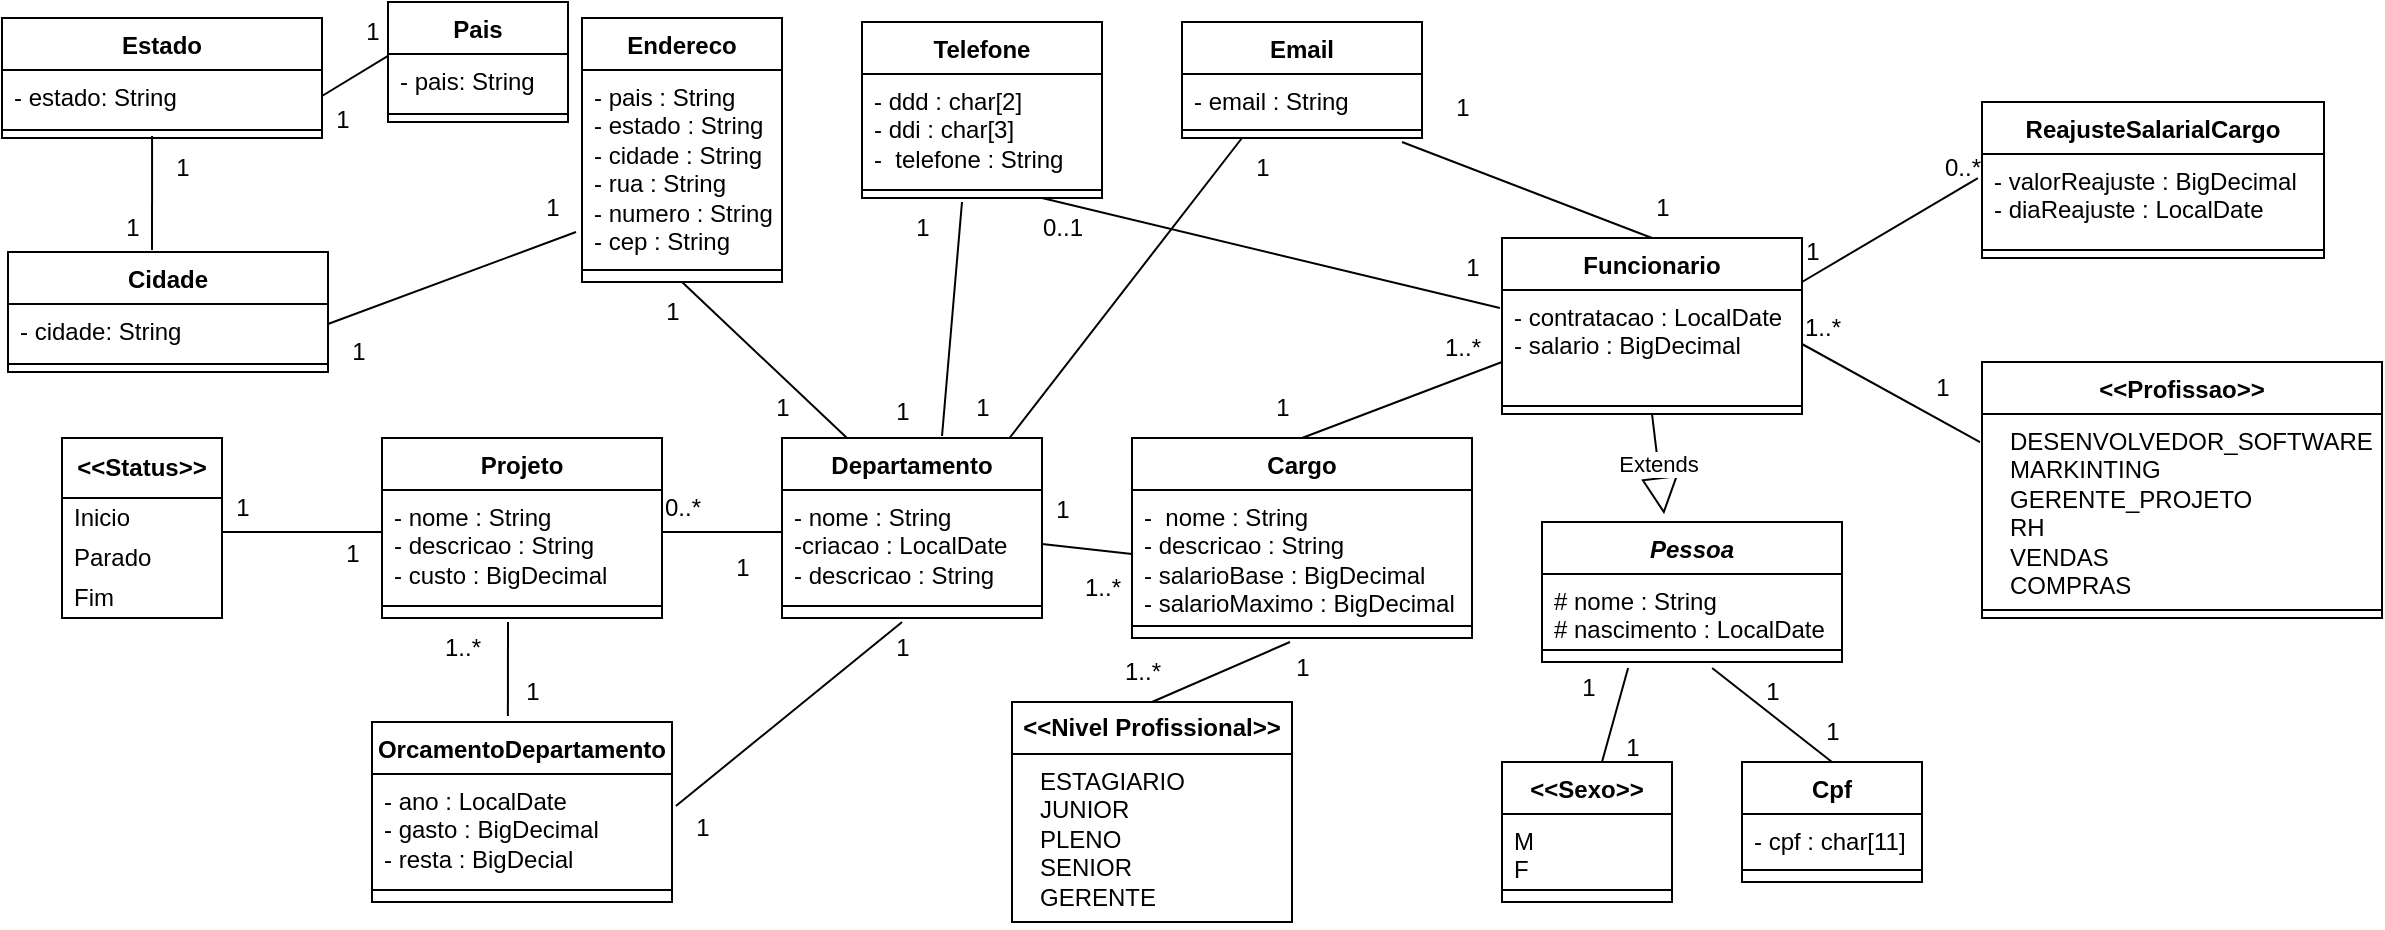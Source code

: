 <mxfile version="23.1.1" type="device">
  <diagram id="C5RBs43oDa-KdzZeNtuy" name="Page-1">
    <mxGraphModel dx="2860" dy="1603" grid="1" gridSize="10" guides="1" tooltips="1" connect="1" arrows="1" fold="1" page="1" pageScale="1" pageWidth="827" pageHeight="1169" math="0" shadow="0">
      <root>
        <mxCell id="WIyWlLk6GJQsqaUBKTNV-0" />
        <mxCell id="WIyWlLk6GJQsqaUBKTNV-1" parent="WIyWlLk6GJQsqaUBKTNV-0" />
        <mxCell id="eHexfXP3H9wMpKs3qsU0-0" value="Departamento&lt;br&gt;" style="swimlane;fontStyle=1;align=center;verticalAlign=top;childLayout=stackLayout;horizontal=1;startSize=26;horizontalStack=0;resizeParent=1;resizeParentMax=0;resizeLast=0;collapsible=1;marginBottom=0;whiteSpace=wrap;html=1;" parent="WIyWlLk6GJQsqaUBKTNV-1" vertex="1">
          <mxGeometry x="-440" y="-42" width="130" height="90" as="geometry" />
        </mxCell>
        <mxCell id="eHexfXP3H9wMpKs3qsU0-1" value="- nome : String&lt;br&gt;-criacao : LocalDate&lt;br&gt;- descricao : String" style="text;strokeColor=none;fillColor=none;align=left;verticalAlign=top;spacingLeft=4;spacingRight=4;overflow=hidden;rotatable=0;points=[[0,0.5],[1,0.5]];portConstraint=eastwest;whiteSpace=wrap;html=1;" parent="eHexfXP3H9wMpKs3qsU0-0" vertex="1">
          <mxGeometry y="26" width="130" height="54" as="geometry" />
        </mxCell>
        <mxCell id="eHexfXP3H9wMpKs3qsU0-2" value="" style="line;strokeWidth=1;fillColor=none;align=left;verticalAlign=middle;spacingTop=-1;spacingLeft=3;spacingRight=3;rotatable=0;labelPosition=right;points=[];portConstraint=eastwest;strokeColor=inherit;" parent="eHexfXP3H9wMpKs3qsU0-0" vertex="1">
          <mxGeometry y="80" width="130" height="8" as="geometry" />
        </mxCell>
        <mxCell id="eHexfXP3H9wMpKs3qsU0-3" value="+ method(type): type" style="text;strokeColor=none;fillColor=none;align=left;verticalAlign=top;spacingLeft=4;spacingRight=4;overflow=hidden;rotatable=0;points=[[0,0.5],[1,0.5]];portConstraint=eastwest;whiteSpace=wrap;html=1;" parent="eHexfXP3H9wMpKs3qsU0-0" vertex="1">
          <mxGeometry y="88" width="130" height="2" as="geometry" />
        </mxCell>
        <mxCell id="eHexfXP3H9wMpKs3qsU0-4" value="Endereco&lt;br&gt;" style="swimlane;fontStyle=1;align=center;verticalAlign=top;childLayout=stackLayout;horizontal=1;startSize=26;horizontalStack=0;resizeParent=1;resizeParentMax=0;resizeLast=0;collapsible=1;marginBottom=0;whiteSpace=wrap;html=1;" parent="WIyWlLk6GJQsqaUBKTNV-1" vertex="1">
          <mxGeometry x="-540" y="-252" width="100" height="132" as="geometry" />
        </mxCell>
        <mxCell id="eHexfXP3H9wMpKs3qsU0-5" value="- pais : String&lt;br&gt;- estado : String&lt;br&gt;- cidade : String&lt;br&gt;- rua : String&lt;br&gt;- numero : String&lt;br&gt;- cep : String" style="text;strokeColor=none;fillColor=none;align=left;verticalAlign=top;spacingLeft=4;spacingRight=4;overflow=hidden;rotatable=0;points=[[0,0.5],[1,0.5]];portConstraint=eastwest;whiteSpace=wrap;html=1;" parent="eHexfXP3H9wMpKs3qsU0-4" vertex="1">
          <mxGeometry y="26" width="100" height="96" as="geometry" />
        </mxCell>
        <mxCell id="eHexfXP3H9wMpKs3qsU0-6" value="" style="line;strokeWidth=1;fillColor=none;align=left;verticalAlign=middle;spacingTop=-1;spacingLeft=3;spacingRight=3;rotatable=0;labelPosition=right;points=[];portConstraint=eastwest;strokeColor=inherit;" parent="eHexfXP3H9wMpKs3qsU0-4" vertex="1">
          <mxGeometry y="122" width="100" height="8" as="geometry" />
        </mxCell>
        <mxCell id="eHexfXP3H9wMpKs3qsU0-7" value="+ method(type): type" style="text;strokeColor=none;fillColor=none;align=left;verticalAlign=top;spacingLeft=4;spacingRight=4;overflow=hidden;rotatable=0;points=[[0,0.5],[1,0.5]];portConstraint=eastwest;whiteSpace=wrap;html=1;" parent="eHexfXP3H9wMpKs3qsU0-4" vertex="1">
          <mxGeometry y="130" width="100" height="2" as="geometry" />
        </mxCell>
        <mxCell id="eHexfXP3H9wMpKs3qsU0-8" value="OrcamentoDepartamento" style="swimlane;fontStyle=1;align=center;verticalAlign=top;childLayout=stackLayout;horizontal=1;startSize=26;horizontalStack=0;resizeParent=1;resizeParentMax=0;resizeLast=0;collapsible=1;marginBottom=0;whiteSpace=wrap;html=1;" parent="WIyWlLk6GJQsqaUBKTNV-1" vertex="1">
          <mxGeometry x="-645" y="100" width="150" height="90" as="geometry" />
        </mxCell>
        <mxCell id="eHexfXP3H9wMpKs3qsU0-9" value="- ano : LocalDate&lt;br&gt;- gasto : BigDecimal&lt;br&gt;- resta : BigDecial" style="text;strokeColor=none;fillColor=none;align=left;verticalAlign=top;spacingLeft=4;spacingRight=4;overflow=hidden;rotatable=0;points=[[0,0.5],[1,0.5]];portConstraint=eastwest;whiteSpace=wrap;html=1;" parent="eHexfXP3H9wMpKs3qsU0-8" vertex="1">
          <mxGeometry y="26" width="150" height="54" as="geometry" />
        </mxCell>
        <mxCell id="eHexfXP3H9wMpKs3qsU0-10" value="" style="line;strokeWidth=1;fillColor=none;align=left;verticalAlign=middle;spacingTop=-1;spacingLeft=3;spacingRight=3;rotatable=0;labelPosition=right;points=[];portConstraint=eastwest;strokeColor=inherit;" parent="eHexfXP3H9wMpKs3qsU0-8" vertex="1">
          <mxGeometry y="80" width="150" height="8" as="geometry" />
        </mxCell>
        <mxCell id="eHexfXP3H9wMpKs3qsU0-11" value="+ method(type): type" style="text;strokeColor=none;fillColor=none;align=left;verticalAlign=top;spacingLeft=4;spacingRight=4;overflow=hidden;rotatable=0;points=[[0,0.5],[1,0.5]];portConstraint=eastwest;whiteSpace=wrap;html=1;" parent="eHexfXP3H9wMpKs3qsU0-8" vertex="1">
          <mxGeometry y="88" width="150" height="2" as="geometry" />
        </mxCell>
        <mxCell id="eHexfXP3H9wMpKs3qsU0-16" value="Projeto" style="swimlane;fontStyle=1;align=center;verticalAlign=top;childLayout=stackLayout;horizontal=1;startSize=26;horizontalStack=0;resizeParent=1;resizeParentMax=0;resizeLast=0;collapsible=1;marginBottom=0;whiteSpace=wrap;html=1;" parent="WIyWlLk6GJQsqaUBKTNV-1" vertex="1">
          <mxGeometry x="-640" y="-42" width="140" height="90" as="geometry" />
        </mxCell>
        <mxCell id="eHexfXP3H9wMpKs3qsU0-17" value="- nome : String&lt;br&gt;- descricao : String&lt;br&gt;- custo : BigDecimal" style="text;strokeColor=none;fillColor=none;align=left;verticalAlign=top;spacingLeft=4;spacingRight=4;overflow=hidden;rotatable=0;points=[[0,0.5],[1,0.5]];portConstraint=eastwest;whiteSpace=wrap;html=1;" parent="eHexfXP3H9wMpKs3qsU0-16" vertex="1">
          <mxGeometry y="26" width="140" height="54" as="geometry" />
        </mxCell>
        <mxCell id="eHexfXP3H9wMpKs3qsU0-18" value="" style="line;strokeWidth=1;fillColor=none;align=left;verticalAlign=middle;spacingTop=-1;spacingLeft=3;spacingRight=3;rotatable=0;labelPosition=right;points=[];portConstraint=eastwest;strokeColor=inherit;" parent="eHexfXP3H9wMpKs3qsU0-16" vertex="1">
          <mxGeometry y="80" width="140" height="8" as="geometry" />
        </mxCell>
        <mxCell id="eHexfXP3H9wMpKs3qsU0-19" value="+ method(type): type" style="text;strokeColor=none;fillColor=none;align=left;verticalAlign=top;spacingLeft=4;spacingRight=4;overflow=hidden;rotatable=0;points=[[0,0.5],[1,0.5]];portConstraint=eastwest;whiteSpace=wrap;html=1;" parent="eHexfXP3H9wMpKs3qsU0-16" vertex="1">
          <mxGeometry y="88" width="140" height="2" as="geometry" />
        </mxCell>
        <mxCell id="eHexfXP3H9wMpKs3qsU0-21" value="&lt;i&gt;Pessoa&lt;/i&gt;" style="swimlane;fontStyle=1;align=center;verticalAlign=top;childLayout=stackLayout;horizontal=1;startSize=26;horizontalStack=0;resizeParent=1;resizeParentMax=0;resizeLast=0;collapsible=1;marginBottom=0;whiteSpace=wrap;html=1;" parent="WIyWlLk6GJQsqaUBKTNV-1" vertex="1">
          <mxGeometry x="-60" width="150" height="70" as="geometry" />
        </mxCell>
        <mxCell id="eHexfXP3H9wMpKs3qsU0-22" value="# nome : String&lt;br&gt;# nascimento : LocalDate" style="text;strokeColor=none;fillColor=none;align=left;verticalAlign=top;spacingLeft=4;spacingRight=4;overflow=hidden;rotatable=0;points=[[0,0.5],[1,0.5]];portConstraint=eastwest;whiteSpace=wrap;html=1;" parent="eHexfXP3H9wMpKs3qsU0-21" vertex="1">
          <mxGeometry y="26" width="150" height="34" as="geometry" />
        </mxCell>
        <mxCell id="eHexfXP3H9wMpKs3qsU0-23" value="" style="line;strokeWidth=1;fillColor=none;align=left;verticalAlign=middle;spacingTop=-1;spacingLeft=3;spacingRight=3;rotatable=0;labelPosition=right;points=[];portConstraint=eastwest;strokeColor=inherit;" parent="eHexfXP3H9wMpKs3qsU0-21" vertex="1">
          <mxGeometry y="60" width="150" height="8" as="geometry" />
        </mxCell>
        <mxCell id="eHexfXP3H9wMpKs3qsU0-24" value="+ method(type): type" style="text;strokeColor=none;fillColor=none;align=left;verticalAlign=top;spacingLeft=4;spacingRight=4;overflow=hidden;rotatable=0;points=[[0,0.5],[1,0.5]];portConstraint=eastwest;whiteSpace=wrap;html=1;" parent="eHexfXP3H9wMpKs3qsU0-21" vertex="1">
          <mxGeometry y="68" width="150" height="2" as="geometry" />
        </mxCell>
        <mxCell id="eHexfXP3H9wMpKs3qsU0-25" value="Funcionario&lt;br&gt;" style="swimlane;fontStyle=1;align=center;verticalAlign=top;childLayout=stackLayout;horizontal=1;startSize=26;horizontalStack=0;resizeParent=1;resizeParentMax=0;resizeLast=0;collapsible=1;marginBottom=0;whiteSpace=wrap;html=1;" parent="WIyWlLk6GJQsqaUBKTNV-1" vertex="1">
          <mxGeometry x="-80" y="-142" width="150" height="88" as="geometry" />
        </mxCell>
        <mxCell id="eHexfXP3H9wMpKs3qsU0-26" value="- contratacao : LocalDate&lt;br&gt;- salario : BigDecimal" style="text;strokeColor=none;fillColor=none;align=left;verticalAlign=top;spacingLeft=4;spacingRight=4;overflow=hidden;rotatable=0;points=[[0,0.5],[1,0.5]];portConstraint=eastwest;whiteSpace=wrap;html=1;" parent="eHexfXP3H9wMpKs3qsU0-25" vertex="1">
          <mxGeometry y="26" width="150" height="54" as="geometry" />
        </mxCell>
        <mxCell id="eHexfXP3H9wMpKs3qsU0-27" value="" style="line;strokeWidth=1;fillColor=none;align=left;verticalAlign=middle;spacingTop=-1;spacingLeft=3;spacingRight=3;rotatable=0;labelPosition=right;points=[];portConstraint=eastwest;strokeColor=inherit;" parent="eHexfXP3H9wMpKs3qsU0-25" vertex="1">
          <mxGeometry y="80" width="150" height="8" as="geometry" />
        </mxCell>
        <mxCell id="eHexfXP3H9wMpKs3qsU0-29" value="Cargo" style="swimlane;fontStyle=1;align=center;verticalAlign=top;childLayout=stackLayout;horizontal=1;startSize=26;horizontalStack=0;resizeParent=1;resizeParentMax=0;resizeLast=0;collapsible=1;marginBottom=0;whiteSpace=wrap;html=1;" parent="WIyWlLk6GJQsqaUBKTNV-1" vertex="1">
          <mxGeometry x="-265" y="-42" width="170" height="100" as="geometry" />
        </mxCell>
        <mxCell id="eHexfXP3H9wMpKs3qsU0-30" value="-&amp;nbsp; nome : String&lt;br&gt;- descricao : String&lt;br&gt;- salarioBase : BigDecimal&lt;br&gt;- salarioMaximo : BigDecimal" style="text;strokeColor=none;fillColor=none;align=left;verticalAlign=top;spacingLeft=4;spacingRight=4;overflow=hidden;rotatable=0;points=[[0,0.5],[1,0.5]];portConstraint=eastwest;whiteSpace=wrap;html=1;" parent="eHexfXP3H9wMpKs3qsU0-29" vertex="1">
          <mxGeometry y="26" width="170" height="64" as="geometry" />
        </mxCell>
        <mxCell id="eHexfXP3H9wMpKs3qsU0-31" value="" style="line;strokeWidth=1;fillColor=none;align=left;verticalAlign=middle;spacingTop=-1;spacingLeft=3;spacingRight=3;rotatable=0;labelPosition=right;points=[];portConstraint=eastwest;strokeColor=inherit;" parent="eHexfXP3H9wMpKs3qsU0-29" vertex="1">
          <mxGeometry y="90" width="170" height="8" as="geometry" />
        </mxCell>
        <mxCell id="eHexfXP3H9wMpKs3qsU0-32" value="+ method(type): type" style="text;strokeColor=none;fillColor=none;align=left;verticalAlign=top;spacingLeft=4;spacingRight=4;overflow=hidden;rotatable=0;points=[[0,0.5],[1,0.5]];portConstraint=eastwest;whiteSpace=wrap;html=1;" parent="eHexfXP3H9wMpKs3qsU0-29" vertex="1">
          <mxGeometry y="98" width="170" height="2" as="geometry" />
        </mxCell>
        <mxCell id="kp1k-35dx3eQiT--pX-n-26" value="Telefone" style="swimlane;fontStyle=1;align=center;verticalAlign=top;childLayout=stackLayout;horizontal=1;startSize=26;horizontalStack=0;resizeParent=1;resizeParentMax=0;resizeLast=0;collapsible=1;marginBottom=0;whiteSpace=wrap;html=1;" parent="WIyWlLk6GJQsqaUBKTNV-1" vertex="1">
          <mxGeometry x="-400" y="-250" width="120" height="88" as="geometry" />
        </mxCell>
        <mxCell id="kp1k-35dx3eQiT--pX-n-27" value="- ddd : char[2]&lt;br&gt;- ddi : char[3]&lt;br&gt;-&amp;nbsp; telefone : String" style="text;strokeColor=none;fillColor=none;align=left;verticalAlign=top;spacingLeft=4;spacingRight=4;overflow=hidden;rotatable=0;points=[[0,0.5],[1,0.5]];portConstraint=eastwest;whiteSpace=wrap;html=1;" parent="kp1k-35dx3eQiT--pX-n-26" vertex="1">
          <mxGeometry y="26" width="120" height="54" as="geometry" />
        </mxCell>
        <mxCell id="kp1k-35dx3eQiT--pX-n-28" value="" style="line;strokeWidth=1;fillColor=none;align=left;verticalAlign=middle;spacingTop=-1;spacingLeft=3;spacingRight=3;rotatable=0;labelPosition=right;points=[];portConstraint=eastwest;strokeColor=inherit;" parent="kp1k-35dx3eQiT--pX-n-26" vertex="1">
          <mxGeometry y="80" width="120" height="8" as="geometry" />
        </mxCell>
        <mxCell id="kp1k-35dx3eQiT--pX-n-35" value="Cpf" style="swimlane;fontStyle=1;align=center;verticalAlign=top;childLayout=stackLayout;horizontal=1;startSize=26;horizontalStack=0;resizeParent=1;resizeParentMax=0;resizeLast=0;collapsible=1;marginBottom=0;whiteSpace=wrap;html=1;" parent="WIyWlLk6GJQsqaUBKTNV-1" vertex="1">
          <mxGeometry x="40" y="120" width="90" height="60" as="geometry" />
        </mxCell>
        <mxCell id="kp1k-35dx3eQiT--pX-n-36" value="- cpf : char[11]" style="text;strokeColor=none;fillColor=none;align=left;verticalAlign=top;spacingLeft=4;spacingRight=4;overflow=hidden;rotatable=0;points=[[0,0.5],[1,0.5]];portConstraint=eastwest;whiteSpace=wrap;html=1;" parent="kp1k-35dx3eQiT--pX-n-35" vertex="1">
          <mxGeometry y="26" width="90" height="24" as="geometry" />
        </mxCell>
        <mxCell id="kp1k-35dx3eQiT--pX-n-37" value="" style="line;strokeWidth=1;fillColor=none;align=left;verticalAlign=middle;spacingTop=-1;spacingLeft=3;spacingRight=3;rotatable=0;labelPosition=right;points=[];portConstraint=eastwest;strokeColor=inherit;" parent="kp1k-35dx3eQiT--pX-n-35" vertex="1">
          <mxGeometry y="50" width="90" height="8" as="geometry" />
        </mxCell>
        <mxCell id="kp1k-35dx3eQiT--pX-n-38" value="+ method(type): type" style="text;strokeColor=none;fillColor=none;align=left;verticalAlign=top;spacingLeft=4;spacingRight=4;overflow=hidden;rotatable=0;points=[[0,0.5],[1,0.5]];portConstraint=eastwest;whiteSpace=wrap;html=1;" parent="kp1k-35dx3eQiT--pX-n-35" vertex="1">
          <mxGeometry y="58" width="90" height="2" as="geometry" />
        </mxCell>
        <mxCell id="pN_A8Vao5rNuKBs17xrK-6" value="ReajusteSalarialCargo" style="swimlane;fontStyle=1;align=center;verticalAlign=top;childLayout=stackLayout;horizontal=1;startSize=26;horizontalStack=0;resizeParent=1;resizeParentMax=0;resizeLast=0;collapsible=1;marginBottom=0;whiteSpace=wrap;html=1;" parent="WIyWlLk6GJQsqaUBKTNV-1" vertex="1">
          <mxGeometry x="160" y="-210" width="171" height="78" as="geometry">
            <mxRectangle x="10" y="70" width="140" height="30" as="alternateBounds" />
          </mxGeometry>
        </mxCell>
        <mxCell id="pN_A8Vao5rNuKBs17xrK-7" value="- valorReajuste : BigDecimal&lt;br&gt;- diaReajuste : LocalDate" style="text;strokeColor=none;fillColor=none;align=left;verticalAlign=top;spacingLeft=4;spacingRight=4;overflow=hidden;rotatable=0;points=[[0,0.5],[1,0.5]];portConstraint=eastwest;whiteSpace=wrap;html=1;" parent="pN_A8Vao5rNuKBs17xrK-6" vertex="1">
          <mxGeometry y="26" width="171" height="44" as="geometry" />
        </mxCell>
        <mxCell id="pN_A8Vao5rNuKBs17xrK-8" value="" style="line;strokeWidth=1;fillColor=none;align=left;verticalAlign=middle;spacingTop=-1;spacingLeft=3;spacingRight=3;rotatable=0;labelPosition=right;points=[];portConstraint=eastwest;strokeColor=inherit;" parent="pN_A8Vao5rNuKBs17xrK-6" vertex="1">
          <mxGeometry y="70" width="171" height="8" as="geometry" />
        </mxCell>
        <mxCell id="BM9GZISg4jxVqDojw0wy-0" value="Email" style="swimlane;fontStyle=1;align=center;verticalAlign=top;childLayout=stackLayout;horizontal=1;startSize=26;horizontalStack=0;resizeParent=1;resizeParentMax=0;resizeLast=0;collapsible=1;marginBottom=0;whiteSpace=wrap;html=1;" parent="WIyWlLk6GJQsqaUBKTNV-1" vertex="1">
          <mxGeometry x="-240" y="-250" width="120" height="58" as="geometry" />
        </mxCell>
        <mxCell id="BM9GZISg4jxVqDojw0wy-1" value="- email : String" style="text;strokeColor=none;fillColor=none;align=left;verticalAlign=top;spacingLeft=4;spacingRight=4;overflow=hidden;rotatable=0;points=[[0,0.5],[1,0.5]];portConstraint=eastwest;whiteSpace=wrap;html=1;" parent="BM9GZISg4jxVqDojw0wy-0" vertex="1">
          <mxGeometry y="26" width="120" height="24" as="geometry" />
        </mxCell>
        <mxCell id="BM9GZISg4jxVqDojw0wy-2" value="" style="line;strokeWidth=1;fillColor=none;align=left;verticalAlign=middle;spacingTop=-1;spacingLeft=3;spacingRight=3;rotatable=0;labelPosition=right;points=[];portConstraint=eastwest;strokeColor=inherit;" parent="BM9GZISg4jxVqDojw0wy-0" vertex="1">
          <mxGeometry y="50" width="120" height="8" as="geometry" />
        </mxCell>
        <mxCell id="zW8Ek2lTwNiaBrvi5G_x-0" value="&lt;b&gt;&amp;lt;&amp;lt;Status&amp;gt;&amp;gt;&lt;/b&gt;" style="swimlane;fontStyle=0;childLayout=stackLayout;horizontal=1;startSize=30;horizontalStack=0;resizeParent=1;resizeParentMax=0;resizeLast=0;collapsible=1;marginBottom=0;whiteSpace=wrap;html=1;" parent="WIyWlLk6GJQsqaUBKTNV-1" vertex="1">
          <mxGeometry x="-800" y="-42" width="80" height="90" as="geometry" />
        </mxCell>
        <mxCell id="zW8Ek2lTwNiaBrvi5G_x-1" value="Inicio" style="text;strokeColor=none;fillColor=none;align=left;verticalAlign=middle;spacingLeft=4;spacingRight=4;overflow=hidden;points=[[0,0.5],[1,0.5]];portConstraint=eastwest;rotatable=0;whiteSpace=wrap;html=1;" parent="zW8Ek2lTwNiaBrvi5G_x-0" vertex="1">
          <mxGeometry y="30" width="80" height="20" as="geometry" />
        </mxCell>
        <mxCell id="zW8Ek2lTwNiaBrvi5G_x-2" value="Parado" style="text;strokeColor=none;fillColor=none;align=left;verticalAlign=middle;spacingLeft=4;spacingRight=4;overflow=hidden;points=[[0,0.5],[1,0.5]];portConstraint=eastwest;rotatable=0;whiteSpace=wrap;html=1;" parent="zW8Ek2lTwNiaBrvi5G_x-0" vertex="1">
          <mxGeometry y="50" width="80" height="20" as="geometry" />
        </mxCell>
        <mxCell id="zW8Ek2lTwNiaBrvi5G_x-3" value="Fim" style="text;strokeColor=none;fillColor=none;align=left;verticalAlign=middle;spacingLeft=4;spacingRight=4;overflow=hidden;points=[[0,0.5],[1,0.5]];portConstraint=eastwest;rotatable=0;whiteSpace=wrap;html=1;" parent="zW8Ek2lTwNiaBrvi5G_x-0" vertex="1">
          <mxGeometry y="70" width="80" height="20" as="geometry" />
        </mxCell>
        <mxCell id="zW8Ek2lTwNiaBrvi5G_x-8" value="&amp;lt;&amp;lt;Profissao&amp;gt;&amp;gt;" style="swimlane;fontStyle=1;align=center;verticalAlign=top;childLayout=stackLayout;horizontal=1;startSize=26;horizontalStack=0;resizeParent=1;resizeParentMax=0;resizeLast=0;collapsible=1;marginBottom=0;whiteSpace=wrap;html=1;" parent="WIyWlLk6GJQsqaUBKTNV-1" vertex="1">
          <mxGeometry x="160" y="-80" width="200" height="128" as="geometry" />
        </mxCell>
        <mxCell id="zW8Ek2lTwNiaBrvi5G_x-9" value="&lt;p style=&quot;border-color: var(--border-color); margin: 0px 0px 0px 8px;&quot;&gt;DESENVOLVEDOR_SOFTWARE&lt;/p&gt;&lt;p style=&quot;border-color: var(--border-color); margin: 0px 0px 0px 8px;&quot;&gt;MARKINTING&lt;/p&gt;&lt;p style=&quot;border-color: var(--border-color); margin: 0px 0px 0px 8px;&quot;&gt;GERENTE_PROJETO&lt;/p&gt;&lt;p style=&quot;border-color: var(--border-color); margin: 0px 0px 0px 8px;&quot;&gt;RH&lt;/p&gt;&lt;p style=&quot;border-color: var(--border-color); margin: 0px 0px 0px 8px;&quot;&gt;VENDAS&lt;/p&gt;&lt;p style=&quot;border-color: var(--border-color); margin: 0px 0px 0px 8px;&quot;&gt;COMPRAS&lt;/p&gt;" style="text;strokeColor=none;fillColor=none;align=left;verticalAlign=top;spacingLeft=4;spacingRight=4;overflow=hidden;rotatable=0;points=[[0,0.5],[1,0.5]];portConstraint=eastwest;whiteSpace=wrap;html=1;" parent="zW8Ek2lTwNiaBrvi5G_x-8" vertex="1">
          <mxGeometry y="26" width="200" height="94" as="geometry" />
        </mxCell>
        <mxCell id="zW8Ek2lTwNiaBrvi5G_x-10" value="" style="line;strokeWidth=1;fillColor=none;align=left;verticalAlign=middle;spacingTop=-1;spacingLeft=3;spacingRight=3;rotatable=0;labelPosition=right;points=[];portConstraint=eastwest;strokeColor=inherit;" parent="zW8Ek2lTwNiaBrvi5G_x-8" vertex="1">
          <mxGeometry y="120" width="200" height="8" as="geometry" />
        </mxCell>
        <mxCell id="zW8Ek2lTwNiaBrvi5G_x-12" value="&lt;b&gt;&amp;lt;&amp;lt;Nivel Profissional&amp;gt;&amp;gt;&lt;/b&gt;" style="swimlane;fontStyle=0;childLayout=stackLayout;horizontal=1;startSize=26;fillColor=none;horizontalStack=0;resizeParent=1;resizeParentMax=0;resizeLast=0;collapsible=1;marginBottom=0;whiteSpace=wrap;html=1;" parent="WIyWlLk6GJQsqaUBKTNV-1" vertex="1">
          <mxGeometry x="-325" y="90" width="140" height="110" as="geometry" />
        </mxCell>
        <mxCell id="zW8Ek2lTwNiaBrvi5G_x-15" value="&lt;p style=&quot;border-color: var(--border-color); margin: 0px 0px 0px 8px;&quot;&gt;ESTAGIARIO&lt;/p&gt;&lt;p style=&quot;border-color: var(--border-color); margin: 0px 0px 0px 8px;&quot;&gt;&lt;span style=&quot;border-color: var(--border-color); background-color: initial;&quot;&gt;JUNIOR&lt;/span&gt;&lt;/p&gt;&lt;p style=&quot;border-color: var(--border-color); margin: 0px 0px 0px 8px;&quot;&gt;PLENO&lt;/p&gt;&lt;p style=&quot;border-color: var(--border-color); margin: 0px 0px 0px 8px;&quot;&gt;SENIOR&lt;/p&gt;&lt;p style=&quot;border-color: var(--border-color); margin: 0px 0px 0px 8px;&quot;&gt;GERENTE&lt;/p&gt;" style="text;strokeColor=none;fillColor=none;align=left;verticalAlign=top;spacingLeft=4;spacingRight=4;overflow=hidden;rotatable=0;points=[[0,0.5],[1,0.5]];portConstraint=eastwest;whiteSpace=wrap;html=1;" parent="zW8Ek2lTwNiaBrvi5G_x-12" vertex="1">
          <mxGeometry y="26" width="140" height="84" as="geometry" />
        </mxCell>
        <mxCell id="zW8Ek2lTwNiaBrvi5G_x-17" value="Extends" style="endArrow=block;endSize=16;endFill=0;html=1;rounded=0;entryX=0.407;entryY=-0.056;entryDx=0;entryDy=0;entryPerimeter=0;exitX=0.5;exitY=1;exitDx=0;exitDy=0;" parent="WIyWlLk6GJQsqaUBKTNV-1" source="eHexfXP3H9wMpKs3qsU0-25" target="eHexfXP3H9wMpKs3qsU0-21" edge="1">
          <mxGeometry width="160" relative="1" as="geometry">
            <mxPoint x="20" y="-50" as="sourcePoint" />
            <mxPoint x="-380" y="272" as="targetPoint" />
          </mxGeometry>
        </mxCell>
        <mxCell id="zW8Ek2lTwNiaBrvi5G_x-19" value="" style="line;strokeWidth=1;fillColor=none;align=left;verticalAlign=middle;spacingTop=-1;spacingLeft=3;spacingRight=3;rotatable=0;labelPosition=right;points=[];portConstraint=eastwest;strokeColor=inherit;" parent="WIyWlLk6GJQsqaUBKTNV-1" vertex="1">
          <mxGeometry x="-720" y="1" width="80" height="8" as="geometry" />
        </mxCell>
        <mxCell id="zW8Ek2lTwNiaBrvi5G_x-25" value="" style="line;strokeWidth=1;fillColor=none;align=left;verticalAlign=middle;spacingTop=-1;spacingLeft=3;spacingRight=3;rotatable=0;labelPosition=right;points=[];portConstraint=eastwest;strokeColor=inherit;" parent="WIyWlLk6GJQsqaUBKTNV-1" vertex="1">
          <mxGeometry x="-500" y="1" width="60" height="8" as="geometry" />
        </mxCell>
        <mxCell id="zW8Ek2lTwNiaBrvi5G_x-33" value="" style="endArrow=none;html=1;rounded=0;exitX=0.453;exitY=-0.033;exitDx=0;exitDy=0;exitPerimeter=0;" parent="WIyWlLk6GJQsqaUBKTNV-1" source="eHexfXP3H9wMpKs3qsU0-8" edge="1">
          <mxGeometry width="50" height="50" relative="1" as="geometry">
            <mxPoint x="-320" y="50" as="sourcePoint" />
            <mxPoint x="-577" y="50" as="targetPoint" />
            <Array as="points" />
          </mxGeometry>
        </mxCell>
        <mxCell id="zW8Ek2lTwNiaBrvi5G_x-34" value="" style="endArrow=none;html=1;rounded=0;exitX=0.25;exitY=0;exitDx=0;exitDy=0;" parent="WIyWlLk6GJQsqaUBKTNV-1" source="eHexfXP3H9wMpKs3qsU0-0" edge="1">
          <mxGeometry width="50" height="50" relative="1" as="geometry">
            <mxPoint x="-430" y="-50" as="sourcePoint" />
            <mxPoint x="-490" y="-120" as="targetPoint" />
          </mxGeometry>
        </mxCell>
        <mxCell id="zW8Ek2lTwNiaBrvi5G_x-35" value="" style="endArrow=none;html=1;rounded=0;exitX=1.167;exitY=0.9;exitDx=0;exitDy=0;exitPerimeter=0;" parent="WIyWlLk6GJQsqaUBKTNV-1" source="zW8Ek2lTwNiaBrvi5G_x-59" edge="1">
          <mxGeometry width="50" height="50" relative="1" as="geometry">
            <mxPoint x="-380" y="-50" as="sourcePoint" />
            <mxPoint x="-350" y="-160" as="targetPoint" />
          </mxGeometry>
        </mxCell>
        <mxCell id="zW8Ek2lTwNiaBrvi5G_x-36" value="" style="endArrow=none;html=1;rounded=0;entryX=0.25;entryY=1;entryDx=0;entryDy=0;exitX=0.875;exitY=0;exitDx=0;exitDy=0;exitPerimeter=0;" parent="WIyWlLk6GJQsqaUBKTNV-1" source="eHexfXP3H9wMpKs3qsU0-0" target="BM9GZISg4jxVqDojw0wy-0" edge="1">
          <mxGeometry width="50" height="50" relative="1" as="geometry">
            <mxPoint x="-250" y="-10" as="sourcePoint" />
            <mxPoint x="-200" y="-60" as="targetPoint" />
          </mxGeometry>
        </mxCell>
        <mxCell id="zW8Ek2lTwNiaBrvi5G_x-37" value="" style="endArrow=none;html=1;rounded=0;exitX=1;exitY=0.5;exitDx=0;exitDy=0;entryX=0;entryY=0.5;entryDx=0;entryDy=0;" parent="WIyWlLk6GJQsqaUBKTNV-1" source="eHexfXP3H9wMpKs3qsU0-1" target="eHexfXP3H9wMpKs3qsU0-30" edge="1">
          <mxGeometry width="50" height="50" relative="1" as="geometry">
            <mxPoint x="-250" y="-10" as="sourcePoint" />
            <mxPoint x="-270" y="10" as="targetPoint" />
          </mxGeometry>
        </mxCell>
        <mxCell id="zW8Ek2lTwNiaBrvi5G_x-38" value="" style="endArrow=none;html=1;rounded=0;exitX=0.5;exitY=0;exitDx=0;exitDy=0;" parent="WIyWlLk6GJQsqaUBKTNV-1" source="eHexfXP3H9wMpKs3qsU0-29" edge="1">
          <mxGeometry width="50" height="50" relative="1" as="geometry">
            <mxPoint x="-110" y="-10" as="sourcePoint" />
            <mxPoint x="-80" y="-80" as="targetPoint" />
          </mxGeometry>
        </mxCell>
        <mxCell id="zW8Ek2lTwNiaBrvi5G_x-41" value="" style="endArrow=none;html=1;rounded=0;entryX=0.75;entryY=1;entryDx=0;entryDy=0;exitX=-0.007;exitY=0.167;exitDx=0;exitDy=0;exitPerimeter=0;" parent="WIyWlLk6GJQsqaUBKTNV-1" source="eHexfXP3H9wMpKs3qsU0-26" target="kp1k-35dx3eQiT--pX-n-26" edge="1">
          <mxGeometry width="50" height="50" relative="1" as="geometry">
            <mxPoint x="-60" y="-90" as="sourcePoint" />
            <mxPoint x="-230" y="-60" as="targetPoint" />
          </mxGeometry>
        </mxCell>
        <mxCell id="zW8Ek2lTwNiaBrvi5G_x-42" value="" style="endArrow=none;html=1;rounded=0;exitX=0.5;exitY=0;exitDx=0;exitDy=0;" parent="WIyWlLk6GJQsqaUBKTNV-1" source="eHexfXP3H9wMpKs3qsU0-25" edge="1">
          <mxGeometry width="50" height="50" relative="1" as="geometry">
            <mxPoint x="-10" y="-90" as="sourcePoint" />
            <mxPoint x="-130" y="-190" as="targetPoint" />
          </mxGeometry>
        </mxCell>
        <mxCell id="zW8Ek2lTwNiaBrvi5G_x-44" value="" style="endArrow=none;html=1;rounded=0;entryX=1;entryY=0.5;entryDx=0;entryDy=0;exitX=-0.005;exitY=0.149;exitDx=0;exitDy=0;exitPerimeter=0;" parent="WIyWlLk6GJQsqaUBKTNV-1" source="zW8Ek2lTwNiaBrvi5G_x-9" target="eHexfXP3H9wMpKs3qsU0-26" edge="1">
          <mxGeometry width="50" height="50" relative="1" as="geometry">
            <mxPoint x="160" y="-20" as="sourcePoint" />
            <mxPoint x="40" y="10" as="targetPoint" />
          </mxGeometry>
        </mxCell>
        <mxCell id="zW8Ek2lTwNiaBrvi5G_x-45" value="" style="endArrow=none;html=1;rounded=0;entryX=-0.012;entryY=0.273;entryDx=0;entryDy=0;entryPerimeter=0;exitX=1;exitY=0.25;exitDx=0;exitDy=0;" parent="WIyWlLk6GJQsqaUBKTNV-1" source="eHexfXP3H9wMpKs3qsU0-25" target="pN_A8Vao5rNuKBs17xrK-7" edge="1">
          <mxGeometry width="50" height="50" relative="1" as="geometry">
            <mxPoint x="74" y="-45" as="sourcePoint" />
            <mxPoint x="-230" y="-60" as="targetPoint" />
          </mxGeometry>
        </mxCell>
        <mxCell id="zW8Ek2lTwNiaBrvi5G_x-55" value="" style="endArrow=none;html=1;rounded=0;exitX=0.5;exitY=0;exitDx=0;exitDy=0;entryX=0.567;entryY=2.5;entryDx=0;entryDy=0;entryPerimeter=0;" parent="WIyWlLk6GJQsqaUBKTNV-1" source="kp1k-35dx3eQiT--pX-n-35" target="eHexfXP3H9wMpKs3qsU0-24" edge="1">
          <mxGeometry width="50" height="50" relative="1" as="geometry">
            <mxPoint x="-220" as="sourcePoint" />
            <mxPoint x="-170" y="-50" as="targetPoint" />
          </mxGeometry>
        </mxCell>
        <mxCell id="zW8Ek2lTwNiaBrvi5G_x-56" value="1" style="text;html=1;align=center;verticalAlign=middle;resizable=0;points=[];autosize=1;strokeColor=none;fillColor=none;" parent="WIyWlLk6GJQsqaUBKTNV-1" vertex="1">
          <mxGeometry x="70" y="90" width="30" height="30" as="geometry" />
        </mxCell>
        <mxCell id="zW8Ek2lTwNiaBrvi5G_x-57" value="1" style="text;html=1;align=center;verticalAlign=middle;resizable=0;points=[];autosize=1;strokeColor=none;fillColor=none;" parent="WIyWlLk6GJQsqaUBKTNV-1" vertex="1">
          <mxGeometry x="40" y="70" width="30" height="30" as="geometry" />
        </mxCell>
        <mxCell id="zW8Ek2lTwNiaBrvi5G_x-58" value="1" style="text;html=1;align=center;verticalAlign=middle;resizable=0;points=[];autosize=1;strokeColor=none;fillColor=none;" parent="WIyWlLk6GJQsqaUBKTNV-1" vertex="1">
          <mxGeometry x="-385" y="-162" width="30" height="30" as="geometry" />
        </mxCell>
        <mxCell id="zW8Ek2lTwNiaBrvi5G_x-59" value="1" style="text;html=1;align=center;verticalAlign=middle;resizable=0;points=[];autosize=1;strokeColor=none;fillColor=none;" parent="WIyWlLk6GJQsqaUBKTNV-1" vertex="1">
          <mxGeometry x="-395" y="-70" width="30" height="30" as="geometry" />
        </mxCell>
        <mxCell id="zW8Ek2lTwNiaBrvi5G_x-60" value="1" style="text;html=1;align=center;verticalAlign=middle;resizable=0;points=[];autosize=1;strokeColor=none;fillColor=none;" parent="WIyWlLk6GJQsqaUBKTNV-1" vertex="1">
          <mxGeometry x="-510" y="-120" width="30" height="30" as="geometry" />
        </mxCell>
        <mxCell id="zW8Ek2lTwNiaBrvi5G_x-62" value="1" style="text;html=1;align=center;verticalAlign=middle;resizable=0;points=[];autosize=1;strokeColor=none;fillColor=none;" parent="WIyWlLk6GJQsqaUBKTNV-1" vertex="1">
          <mxGeometry x="-725" y="-22" width="30" height="30" as="geometry" />
        </mxCell>
        <mxCell id="zW8Ek2lTwNiaBrvi5G_x-63" value="1" style="text;html=1;align=center;verticalAlign=middle;resizable=0;points=[];autosize=1;strokeColor=none;fillColor=none;" parent="WIyWlLk6GJQsqaUBKTNV-1" vertex="1">
          <mxGeometry x="-670" y="1" width="30" height="30" as="geometry" />
        </mxCell>
        <mxCell id="zW8Ek2lTwNiaBrvi5G_x-61" value="1" style="text;html=1;align=center;verticalAlign=middle;resizable=0;points=[];autosize=1;strokeColor=none;fillColor=none;" parent="WIyWlLk6GJQsqaUBKTNV-1" vertex="1">
          <mxGeometry x="-500" y="-72" width="120" height="30" as="geometry" />
        </mxCell>
        <mxCell id="zW8Ek2lTwNiaBrvi5G_x-64" value="1..*" style="text;html=1;align=center;verticalAlign=middle;resizable=0;points=[];autosize=1;strokeColor=none;fillColor=none;" parent="WIyWlLk6GJQsqaUBKTNV-1" vertex="1">
          <mxGeometry x="-300" y="18" width="40" height="30" as="geometry" />
        </mxCell>
        <mxCell id="zW8Ek2lTwNiaBrvi5G_x-65" value="1" style="text;html=1;align=center;verticalAlign=middle;resizable=0;points=[];autosize=1;strokeColor=none;fillColor=none;" parent="WIyWlLk6GJQsqaUBKTNV-1" vertex="1">
          <mxGeometry x="-315" y="-21" width="30" height="30" as="geometry" />
        </mxCell>
        <mxCell id="KHLqH9s1q1ioxQCt-Xji-0" value="1" style="text;html=1;align=center;verticalAlign=middle;resizable=0;points=[];autosize=1;strokeColor=none;fillColor=none;" parent="WIyWlLk6GJQsqaUBKTNV-1" vertex="1">
          <mxGeometry x="-215" y="-192" width="30" height="30" as="geometry" />
        </mxCell>
        <mxCell id="KHLqH9s1q1ioxQCt-Xji-1" value="1" style="text;html=1;align=center;verticalAlign=middle;resizable=0;points=[];autosize=1;strokeColor=none;fillColor=none;" parent="WIyWlLk6GJQsqaUBKTNV-1" vertex="1">
          <mxGeometry x="-355" y="-72" width="30" height="30" as="geometry" />
        </mxCell>
        <mxCell id="KHLqH9s1q1ioxQCt-Xji-2" value="1" style="text;html=1;align=center;verticalAlign=middle;resizable=0;points=[];autosize=1;strokeColor=none;fillColor=none;" parent="WIyWlLk6GJQsqaUBKTNV-1" vertex="1">
          <mxGeometry x="-205" y="-72" width="30" height="30" as="geometry" />
        </mxCell>
        <mxCell id="KHLqH9s1q1ioxQCt-Xji-3" value="1..*" style="text;html=1;align=center;verticalAlign=middle;resizable=0;points=[];autosize=1;strokeColor=none;fillColor=none;" parent="WIyWlLk6GJQsqaUBKTNV-1" vertex="1">
          <mxGeometry x="-120" y="-102" width="40" height="30" as="geometry" />
        </mxCell>
        <mxCell id="KHLqH9s1q1ioxQCt-Xji-4" value="" style="endArrow=none;html=1;rounded=0;exitX=0.5;exitY=0;exitDx=0;exitDy=0;entryX=0.3;entryY=0.067;entryDx=0;entryDy=0;entryPerimeter=0;" parent="WIyWlLk6GJQsqaUBKTNV-1" source="zW8Ek2lTwNiaBrvi5G_x-12" target="KHLqH9s1q1ioxQCt-Xji-7" edge="1">
          <mxGeometry width="50" height="50" relative="1" as="geometry">
            <mxPoint x="-160" y="-10" as="sourcePoint" />
            <mxPoint x="-110" y="-60" as="targetPoint" />
          </mxGeometry>
        </mxCell>
        <mxCell id="KHLqH9s1q1ioxQCt-Xji-5" value="1..*" style="text;html=1;align=center;verticalAlign=middle;resizable=0;points=[];autosize=1;strokeColor=none;fillColor=none;" parent="WIyWlLk6GJQsqaUBKTNV-1" vertex="1">
          <mxGeometry x="-280" y="60" width="40" height="30" as="geometry" />
        </mxCell>
        <mxCell id="KHLqH9s1q1ioxQCt-Xji-7" value="1" style="text;html=1;align=center;verticalAlign=middle;resizable=0;points=[];autosize=1;strokeColor=none;fillColor=none;" parent="WIyWlLk6GJQsqaUBKTNV-1" vertex="1">
          <mxGeometry x="-195" y="58" width="30" height="30" as="geometry" />
        </mxCell>
        <mxCell id="KHLqH9s1q1ioxQCt-Xji-8" value="0..*" style="text;html=1;align=center;verticalAlign=middle;resizable=0;points=[];autosize=1;strokeColor=none;fillColor=none;" parent="WIyWlLk6GJQsqaUBKTNV-1" vertex="1">
          <mxGeometry x="130" y="-192" width="40" height="30" as="geometry" />
        </mxCell>
        <mxCell id="KHLqH9s1q1ioxQCt-Xji-9" value="1" style="text;html=1;align=center;verticalAlign=middle;resizable=0;points=[];autosize=1;strokeColor=none;fillColor=none;" parent="WIyWlLk6GJQsqaUBKTNV-1" vertex="1">
          <mxGeometry x="60" y="-150" width="30" height="30" as="geometry" />
        </mxCell>
        <mxCell id="KHLqH9s1q1ioxQCt-Xji-10" value="1" style="text;html=1;align=center;verticalAlign=middle;resizable=0;points=[];autosize=1;strokeColor=none;fillColor=none;" parent="WIyWlLk6GJQsqaUBKTNV-1" vertex="1">
          <mxGeometry x="125" y="-82" width="30" height="30" as="geometry" />
        </mxCell>
        <mxCell id="KHLqH9s1q1ioxQCt-Xji-11" value="1..*" style="text;html=1;align=center;verticalAlign=middle;resizable=0;points=[];autosize=1;strokeColor=none;fillColor=none;" parent="WIyWlLk6GJQsqaUBKTNV-1" vertex="1">
          <mxGeometry x="60" y="-112" width="40" height="30" as="geometry" />
        </mxCell>
        <mxCell id="KHLqH9s1q1ioxQCt-Xji-12" value="1" style="text;html=1;align=center;verticalAlign=middle;resizable=0;points=[];autosize=1;strokeColor=none;fillColor=none;" parent="WIyWlLk6GJQsqaUBKTNV-1" vertex="1">
          <mxGeometry x="-580" y="70" width="30" height="30" as="geometry" />
        </mxCell>
        <mxCell id="KHLqH9s1q1ioxQCt-Xji-16" value="0..1" style="text;html=1;align=center;verticalAlign=middle;resizable=0;points=[];autosize=1;strokeColor=none;fillColor=none;" parent="WIyWlLk6GJQsqaUBKTNV-1" vertex="1">
          <mxGeometry x="-320" y="-162" width="40" height="30" as="geometry" />
        </mxCell>
        <mxCell id="KHLqH9s1q1ioxQCt-Xji-17" value="1" style="text;html=1;align=center;verticalAlign=middle;resizable=0;points=[];autosize=1;strokeColor=none;fillColor=none;" parent="WIyWlLk6GJQsqaUBKTNV-1" vertex="1">
          <mxGeometry x="-110" y="-142" width="30" height="30" as="geometry" />
        </mxCell>
        <mxCell id="YghAhsLvYmNqIgEaQTtG-1" value="&amp;lt;&amp;lt;Sexo&amp;gt;&amp;gt;" style="swimlane;fontStyle=1;align=center;verticalAlign=top;childLayout=stackLayout;horizontal=1;startSize=26;horizontalStack=0;resizeParent=1;resizeParentMax=0;resizeLast=0;collapsible=1;marginBottom=0;whiteSpace=wrap;html=1;" parent="WIyWlLk6GJQsqaUBKTNV-1" vertex="1">
          <mxGeometry x="-80" y="120" width="85" height="70" as="geometry" />
        </mxCell>
        <mxCell id="YghAhsLvYmNqIgEaQTtG-2" value="M&lt;br&gt;F" style="text;strokeColor=none;fillColor=none;align=left;verticalAlign=top;spacingLeft=4;spacingRight=4;overflow=hidden;rotatable=0;points=[[0,0.5],[1,0.5]];portConstraint=eastwest;whiteSpace=wrap;html=1;" parent="YghAhsLvYmNqIgEaQTtG-1" vertex="1">
          <mxGeometry y="26" width="85" height="34" as="geometry" />
        </mxCell>
        <mxCell id="YghAhsLvYmNqIgEaQTtG-3" value="" style="line;strokeWidth=1;fillColor=none;align=left;verticalAlign=middle;spacingTop=-1;spacingLeft=3;spacingRight=3;rotatable=0;labelPosition=right;points=[];portConstraint=eastwest;strokeColor=inherit;" parent="YghAhsLvYmNqIgEaQTtG-1" vertex="1">
          <mxGeometry y="60" width="85" height="8" as="geometry" />
        </mxCell>
        <mxCell id="YghAhsLvYmNqIgEaQTtG-4" value="+ method(type): type" style="text;strokeColor=none;fillColor=none;align=left;verticalAlign=top;spacingLeft=4;spacingRight=4;overflow=hidden;rotatable=0;points=[[0,0.5],[1,0.5]];portConstraint=eastwest;whiteSpace=wrap;html=1;" parent="YghAhsLvYmNqIgEaQTtG-1" vertex="1">
          <mxGeometry y="68" width="85" height="2" as="geometry" />
        </mxCell>
        <mxCell id="YghAhsLvYmNqIgEaQTtG-5" value="" style="endArrow=none;html=1;rounded=0;entryX=0.287;entryY=2.5;entryDx=0;entryDy=0;entryPerimeter=0;" parent="WIyWlLk6GJQsqaUBKTNV-1" target="eHexfXP3H9wMpKs3qsU0-24" edge="1">
          <mxGeometry width="50" height="50" relative="1" as="geometry">
            <mxPoint x="-30" y="120" as="sourcePoint" />
            <mxPoint x="-160" y="50" as="targetPoint" />
          </mxGeometry>
        </mxCell>
        <mxCell id="YghAhsLvYmNqIgEaQTtG-6" value="1" style="text;html=1;align=center;verticalAlign=middle;resizable=0;points=[];autosize=1;strokeColor=none;fillColor=none;" parent="WIyWlLk6GJQsqaUBKTNV-1" vertex="1">
          <mxGeometry x="-30" y="98" width="30" height="30" as="geometry" />
        </mxCell>
        <mxCell id="YghAhsLvYmNqIgEaQTtG-7" value="1" style="text;html=1;align=center;verticalAlign=middle;resizable=0;points=[];autosize=1;strokeColor=none;fillColor=none;" parent="WIyWlLk6GJQsqaUBKTNV-1" vertex="1">
          <mxGeometry x="-52.5" y="68" width="30" height="30" as="geometry" />
        </mxCell>
        <mxCell id="AoqO69nMSSfTl-lm5Pax-2" value="" style="endArrow=none;html=1;rounded=0;exitX=1.013;exitY=0.296;exitDx=0;exitDy=0;exitPerimeter=0;entryX=0.462;entryY=2;entryDx=0;entryDy=0;entryPerimeter=0;" parent="WIyWlLk6GJQsqaUBKTNV-1" source="eHexfXP3H9wMpKs3qsU0-9" target="eHexfXP3H9wMpKs3qsU0-3" edge="1">
          <mxGeometry width="50" height="50" relative="1" as="geometry">
            <mxPoint x="-500" y="160" as="sourcePoint" />
            <mxPoint x="-389" y="52" as="targetPoint" />
          </mxGeometry>
        </mxCell>
        <mxCell id="AoqO69nMSSfTl-lm5Pax-4" value="1" style="text;html=1;align=center;verticalAlign=middle;resizable=0;points=[];autosize=1;strokeColor=none;fillColor=none;" parent="WIyWlLk6GJQsqaUBKTNV-1" vertex="1">
          <mxGeometry x="-495" y="138" width="30" height="30" as="geometry" />
        </mxCell>
        <mxCell id="AoqO69nMSSfTl-lm5Pax-5" value="1" style="text;html=1;align=center;verticalAlign=middle;resizable=0;points=[];autosize=1;strokeColor=none;fillColor=none;" parent="WIyWlLk6GJQsqaUBKTNV-1" vertex="1">
          <mxGeometry x="-395" y="48" width="30" height="30" as="geometry" />
        </mxCell>
        <mxCell id="AoqO69nMSSfTl-lm5Pax-6" value="0..*" style="text;html=1;align=center;verticalAlign=middle;resizable=0;points=[];autosize=1;strokeColor=none;fillColor=none;" parent="WIyWlLk6GJQsqaUBKTNV-1" vertex="1">
          <mxGeometry x="-510" y="-22" width="40" height="30" as="geometry" />
        </mxCell>
        <mxCell id="AoqO69nMSSfTl-lm5Pax-7" value="1" style="text;html=1;align=center;verticalAlign=middle;resizable=0;points=[];autosize=1;strokeColor=none;fillColor=none;" parent="WIyWlLk6GJQsqaUBKTNV-1" vertex="1">
          <mxGeometry x="-475" y="8" width="30" height="30" as="geometry" />
        </mxCell>
        <mxCell id="AoqO69nMSSfTl-lm5Pax-9" value="1..*" style="text;html=1;align=center;verticalAlign=middle;resizable=0;points=[];autosize=1;strokeColor=none;fillColor=none;" parent="WIyWlLk6GJQsqaUBKTNV-1" vertex="1">
          <mxGeometry x="-620" y="48" width="40" height="30" as="geometry" />
        </mxCell>
        <mxCell id="wZ3aaAuDSdlxd_WyueI1-0" value="1" style="text;html=1;align=center;verticalAlign=middle;resizable=0;points=[];autosize=1;strokeColor=none;fillColor=none;" parent="WIyWlLk6GJQsqaUBKTNV-1" vertex="1">
          <mxGeometry x="-15" y="-172" width="30" height="30" as="geometry" />
        </mxCell>
        <mxCell id="wZ3aaAuDSdlxd_WyueI1-1" value="1" style="text;html=1;align=center;verticalAlign=middle;resizable=0;points=[];autosize=1;strokeColor=none;fillColor=none;" parent="WIyWlLk6GJQsqaUBKTNV-1" vertex="1">
          <mxGeometry x="-115" y="-222" width="30" height="30" as="geometry" />
        </mxCell>
        <mxCell id="q200jAmRczrc2m9f5JqD-0" value="Pais" style="swimlane;fontStyle=1;align=center;verticalAlign=top;childLayout=stackLayout;horizontal=1;startSize=26;horizontalStack=0;resizeParent=1;resizeParentMax=0;resizeLast=0;collapsible=1;marginBottom=0;whiteSpace=wrap;html=1;" vertex="1" parent="WIyWlLk6GJQsqaUBKTNV-1">
          <mxGeometry x="-637" y="-260" width="90" height="60" as="geometry" />
        </mxCell>
        <mxCell id="q200jAmRczrc2m9f5JqD-1" value="- pais: String" style="text;strokeColor=none;fillColor=none;align=left;verticalAlign=top;spacingLeft=4;spacingRight=4;overflow=hidden;rotatable=0;points=[[0,0.5],[1,0.5]];portConstraint=eastwest;whiteSpace=wrap;html=1;" vertex="1" parent="q200jAmRczrc2m9f5JqD-0">
          <mxGeometry y="26" width="90" height="26" as="geometry" />
        </mxCell>
        <mxCell id="q200jAmRczrc2m9f5JqD-2" value="" style="line;strokeWidth=1;fillColor=none;align=left;verticalAlign=middle;spacingTop=-1;spacingLeft=3;spacingRight=3;rotatable=0;labelPosition=right;points=[];portConstraint=eastwest;strokeColor=inherit;" vertex="1" parent="q200jAmRczrc2m9f5JqD-0">
          <mxGeometry y="52" width="90" height="8" as="geometry" />
        </mxCell>
        <mxCell id="q200jAmRczrc2m9f5JqD-4" value="Estado" style="swimlane;fontStyle=1;align=center;verticalAlign=top;childLayout=stackLayout;horizontal=1;startSize=26;horizontalStack=0;resizeParent=1;resizeParentMax=0;resizeLast=0;collapsible=1;marginBottom=0;whiteSpace=wrap;html=1;" vertex="1" parent="WIyWlLk6GJQsqaUBKTNV-1">
          <mxGeometry x="-830" y="-252" width="160" height="60" as="geometry" />
        </mxCell>
        <mxCell id="q200jAmRczrc2m9f5JqD-5" value="- estado: String" style="text;strokeColor=none;fillColor=none;align=left;verticalAlign=top;spacingLeft=4;spacingRight=4;overflow=hidden;rotatable=0;points=[[0,0.5],[1,0.5]];portConstraint=eastwest;whiteSpace=wrap;html=1;" vertex="1" parent="q200jAmRczrc2m9f5JqD-4">
          <mxGeometry y="26" width="160" height="26" as="geometry" />
        </mxCell>
        <mxCell id="q200jAmRczrc2m9f5JqD-6" value="" style="line;strokeWidth=1;fillColor=none;align=left;verticalAlign=middle;spacingTop=-1;spacingLeft=3;spacingRight=3;rotatable=0;labelPosition=right;points=[];portConstraint=eastwest;strokeColor=inherit;" vertex="1" parent="q200jAmRczrc2m9f5JqD-4">
          <mxGeometry y="52" width="160" height="8" as="geometry" />
        </mxCell>
        <mxCell id="q200jAmRczrc2m9f5JqD-7" value="Cidade" style="swimlane;fontStyle=1;align=center;verticalAlign=top;childLayout=stackLayout;horizontal=1;startSize=26;horizontalStack=0;resizeParent=1;resizeParentMax=0;resizeLast=0;collapsible=1;marginBottom=0;whiteSpace=wrap;html=1;" vertex="1" parent="WIyWlLk6GJQsqaUBKTNV-1">
          <mxGeometry x="-827" y="-135" width="160" height="60" as="geometry" />
        </mxCell>
        <mxCell id="q200jAmRczrc2m9f5JqD-8" value="- cidade: String" style="text;strokeColor=none;fillColor=none;align=left;verticalAlign=top;spacingLeft=4;spacingRight=4;overflow=hidden;rotatable=0;points=[[0,0.5],[1,0.5]];portConstraint=eastwest;whiteSpace=wrap;html=1;" vertex="1" parent="q200jAmRczrc2m9f5JqD-7">
          <mxGeometry y="26" width="160" height="26" as="geometry" />
        </mxCell>
        <mxCell id="q200jAmRczrc2m9f5JqD-9" value="" style="line;strokeWidth=1;fillColor=none;align=left;verticalAlign=middle;spacingTop=-1;spacingLeft=3;spacingRight=3;rotatable=0;labelPosition=right;points=[];portConstraint=eastwest;strokeColor=inherit;" vertex="1" parent="q200jAmRczrc2m9f5JqD-7">
          <mxGeometry y="52" width="160" height="8" as="geometry" />
        </mxCell>
        <mxCell id="q200jAmRczrc2m9f5JqD-13" value="" style="endArrow=none;html=1;rounded=0;exitX=-0.03;exitY=0.844;exitDx=0;exitDy=0;exitPerimeter=0;entryX=1;entryY=0.385;entryDx=0;entryDy=0;entryPerimeter=0;" edge="1" parent="WIyWlLk6GJQsqaUBKTNV-1" source="eHexfXP3H9wMpKs3qsU0-5" target="q200jAmRczrc2m9f5JqD-8">
          <mxGeometry width="50" height="50" relative="1" as="geometry">
            <mxPoint x="-517" y="-132" as="sourcePoint" />
            <mxPoint x="-600" y="-210" as="targetPoint" />
          </mxGeometry>
        </mxCell>
        <mxCell id="q200jAmRczrc2m9f5JqD-14" value="1" style="text;html=1;align=center;verticalAlign=middle;resizable=0;points=[];autosize=1;strokeColor=none;fillColor=none;" vertex="1" parent="WIyWlLk6GJQsqaUBKTNV-1">
          <mxGeometry x="-667" y="-100" width="30" height="30" as="geometry" />
        </mxCell>
        <mxCell id="q200jAmRczrc2m9f5JqD-15" value="1" style="text;html=1;align=center;verticalAlign=middle;resizable=0;points=[];autosize=1;strokeColor=none;fillColor=none;" vertex="1" parent="WIyWlLk6GJQsqaUBKTNV-1">
          <mxGeometry x="-570" y="-172" width="30" height="30" as="geometry" />
        </mxCell>
        <mxCell id="q200jAmRczrc2m9f5JqD-16" value="" style="endArrow=none;html=1;rounded=0;exitX=0.45;exitY=-0.017;exitDx=0;exitDy=0;exitPerimeter=0;entryX=0.469;entryY=0.875;entryDx=0;entryDy=0;entryPerimeter=0;" edge="1" parent="WIyWlLk6GJQsqaUBKTNV-1" source="q200jAmRczrc2m9f5JqD-7" target="q200jAmRczrc2m9f5JqD-6">
          <mxGeometry width="50" height="50" relative="1" as="geometry">
            <mxPoint x="-529" y="-190" as="sourcePoint" />
            <mxPoint x="-590" y="-190" as="targetPoint" />
          </mxGeometry>
        </mxCell>
        <mxCell id="q200jAmRczrc2m9f5JqD-17" value="" style="endArrow=none;html=1;rounded=0;exitX=1;exitY=0.5;exitDx=0;exitDy=0;entryX=0;entryY=0.038;entryDx=0;entryDy=0;entryPerimeter=0;" edge="1" parent="WIyWlLk6GJQsqaUBKTNV-1" source="q200jAmRczrc2m9f5JqD-5" target="q200jAmRczrc2m9f5JqD-1">
          <mxGeometry width="50" height="50" relative="1" as="geometry">
            <mxPoint x="-678" y="-227" as="sourcePoint" />
            <mxPoint x="-675" y="-291" as="targetPoint" />
          </mxGeometry>
        </mxCell>
        <mxCell id="q200jAmRczrc2m9f5JqD-18" value="1" style="text;html=1;align=center;verticalAlign=middle;resizable=0;points=[];autosize=1;strokeColor=none;fillColor=none;" vertex="1" parent="WIyWlLk6GJQsqaUBKTNV-1">
          <mxGeometry x="-755" y="-192" width="30" height="30" as="geometry" />
        </mxCell>
        <mxCell id="q200jAmRczrc2m9f5JqD-19" value="1" style="text;html=1;align=center;verticalAlign=middle;resizable=0;points=[];autosize=1;strokeColor=none;fillColor=none;" vertex="1" parent="WIyWlLk6GJQsqaUBKTNV-1">
          <mxGeometry x="-780" y="-162" width="30" height="30" as="geometry" />
        </mxCell>
        <mxCell id="q200jAmRczrc2m9f5JqD-20" value="1" style="text;html=1;align=center;verticalAlign=middle;resizable=0;points=[];autosize=1;strokeColor=none;fillColor=none;" vertex="1" parent="WIyWlLk6GJQsqaUBKTNV-1">
          <mxGeometry x="-675" y="-216" width="30" height="30" as="geometry" />
        </mxCell>
        <mxCell id="q200jAmRczrc2m9f5JqD-21" value="1" style="text;html=1;align=center;verticalAlign=middle;resizable=0;points=[];autosize=1;strokeColor=none;fillColor=none;" vertex="1" parent="WIyWlLk6GJQsqaUBKTNV-1">
          <mxGeometry x="-660" y="-260" width="30" height="30" as="geometry" />
        </mxCell>
      </root>
    </mxGraphModel>
  </diagram>
</mxfile>

